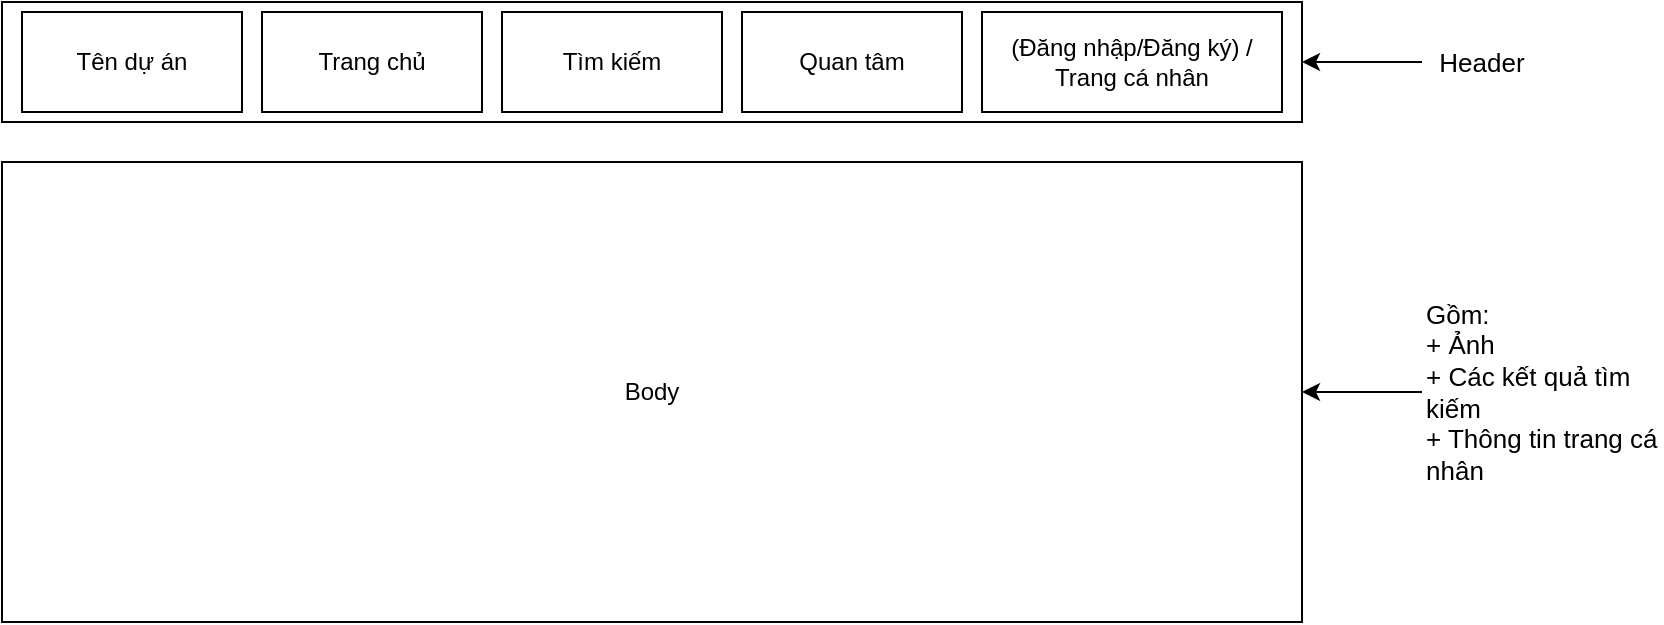 <mxfile version="21.7.5" type="device">
  <diagram name="Page-1" id="tQ9-4Gspbx4OhVCBru70">
    <mxGraphModel dx="941" dy="644" grid="1" gridSize="10" guides="1" tooltips="1" connect="1" arrows="1" fold="1" page="1" pageScale="1" pageWidth="850" pageHeight="1100" math="0" shadow="0">
      <root>
        <mxCell id="0" />
        <mxCell id="1" parent="0" />
        <mxCell id="vnmwgRtOgY4vDuuRMTYw-1" value="" style="rounded=0;whiteSpace=wrap;html=1;" vertex="1" parent="1">
          <mxGeometry x="10" y="10" width="650" height="60" as="geometry" />
        </mxCell>
        <mxCell id="vnmwgRtOgY4vDuuRMTYw-2" value="Tên dự án" style="html=1;whiteSpace=wrap;" vertex="1" parent="1">
          <mxGeometry x="20" y="15" width="110" height="50" as="geometry" />
        </mxCell>
        <mxCell id="vnmwgRtOgY4vDuuRMTYw-3" value="Trang chủ" style="html=1;whiteSpace=wrap;" vertex="1" parent="1">
          <mxGeometry x="140" y="15" width="110" height="50" as="geometry" />
        </mxCell>
        <mxCell id="vnmwgRtOgY4vDuuRMTYw-4" value="Tìm kiếm" style="html=1;whiteSpace=wrap;" vertex="1" parent="1">
          <mxGeometry x="260" y="15" width="110" height="50" as="geometry" />
        </mxCell>
        <mxCell id="vnmwgRtOgY4vDuuRMTYw-5" value="Quan tâm" style="html=1;whiteSpace=wrap;" vertex="1" parent="1">
          <mxGeometry x="380" y="15" width="110" height="50" as="geometry" />
        </mxCell>
        <mxCell id="vnmwgRtOgY4vDuuRMTYw-6" value="(Đăng nhập/Đăng ký) / Trang cá nhân" style="html=1;whiteSpace=wrap;" vertex="1" parent="1">
          <mxGeometry x="500" y="15" width="150" height="50" as="geometry" />
        </mxCell>
        <mxCell id="vnmwgRtOgY4vDuuRMTYw-7" value="Body" style="html=1;whiteSpace=wrap;" vertex="1" parent="1">
          <mxGeometry x="10" y="90" width="650" height="230" as="geometry" />
        </mxCell>
        <mxCell id="vnmwgRtOgY4vDuuRMTYw-9" style="edgeStyle=orthogonalEdgeStyle;rounded=0;orthogonalLoop=1;jettySize=auto;html=1;exitX=0;exitY=0.5;exitDx=0;exitDy=0;entryX=1;entryY=0.5;entryDx=0;entryDy=0;" edge="1" parent="1" source="vnmwgRtOgY4vDuuRMTYw-8" target="vnmwgRtOgY4vDuuRMTYw-1">
          <mxGeometry relative="1" as="geometry" />
        </mxCell>
        <mxCell id="vnmwgRtOgY4vDuuRMTYw-8" value="Header" style="text;html=1;strokeColor=none;fillColor=none;align=center;verticalAlign=middle;whiteSpace=wrap;rounded=0;fontSize=13;" vertex="1" parent="1">
          <mxGeometry x="720" y="25" width="60" height="30" as="geometry" />
        </mxCell>
        <mxCell id="vnmwgRtOgY4vDuuRMTYw-12" style="edgeStyle=orthogonalEdgeStyle;rounded=0;orthogonalLoop=1;jettySize=auto;html=1;exitX=0;exitY=0.5;exitDx=0;exitDy=0;entryX=1;entryY=0.5;entryDx=0;entryDy=0;" edge="1" parent="1" source="vnmwgRtOgY4vDuuRMTYw-10" target="vnmwgRtOgY4vDuuRMTYw-7">
          <mxGeometry relative="1" as="geometry" />
        </mxCell>
        <mxCell id="vnmwgRtOgY4vDuuRMTYw-10" value="&lt;font style=&quot;font-size: 13px;&quot;&gt;Gồm:&lt;br&gt;+ Ảnh&lt;br&gt;+ Các kết quả tìm kiếm&lt;br&gt;+ Thông tin trang cá nhân&lt;/font&gt;" style="text;html=1;strokeColor=none;fillColor=none;align=left;verticalAlign=middle;whiteSpace=wrap;rounded=0;" vertex="1" parent="1">
          <mxGeometry x="720" y="155" width="120" height="100" as="geometry" />
        </mxCell>
      </root>
    </mxGraphModel>
  </diagram>
</mxfile>
